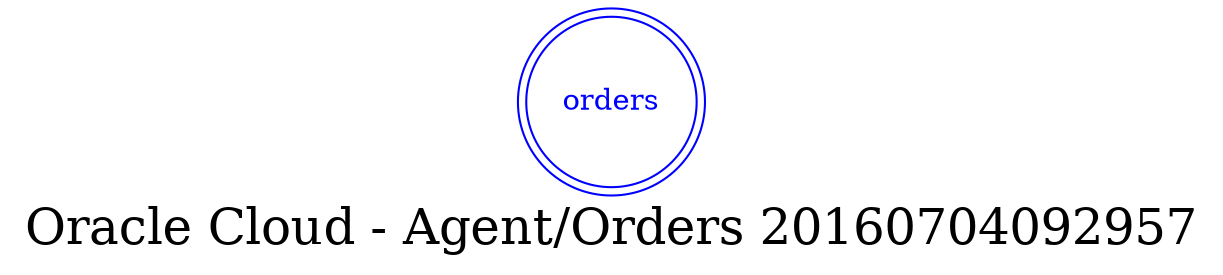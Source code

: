 digraph LexiconGraph {
graph[label="Oracle Cloud - Agent/Orders 20160704092957", fontsize=24]
splines=true
"orders" [color=blue, fontcolor=blue, shape=doublecircle]
}
